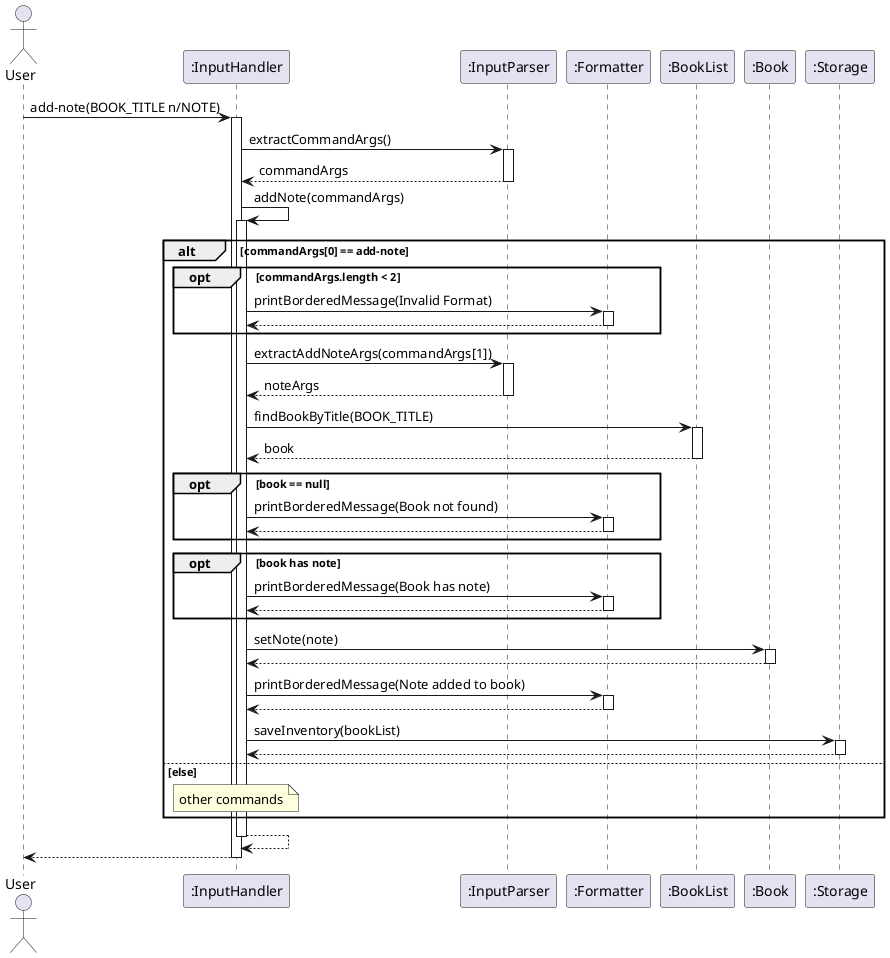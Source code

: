 @startuml
autoactivate on

actor User
participant InputHandler as ":InputHandler"
participant InputParser as ":InputParser"
participant Formatter as ":Formatter"
participant BookList as ":BookList"
participant Book as ":Book"
participant Storage as ":Storage"

User -> InputHandler : add-note(BOOK_TITLE n/NOTE)
InputHandler -> InputParser : extractCommandArgs()
return commandArgs

InputHandler -> InputHandler : addNote(commandArgs)

alt commandArgs[0] == add-note 
    opt commandArgs.length < 2 
        InputHandler -> Formatter : printBorderedMessage(Invalid Format)
        return
    end
    
   
    InputHandler -> InputParser : extractAddNoteArgs(commandArgs[1])
    return noteArgs

    InputHandler -> BookList : findBookByTitle(BOOK_TITLE)
    return book
    
    opt book == null 
        InputHandler -> Formatter : printBorderedMessage(Book not found)
        return
    end

    opt book has note
        InputHandler -> Formatter : printBorderedMessage(Book has note)
        return
    end        
    
    InputHandler -> Book : setNote(note)
    return

    InputHandler -> Formatter : printBorderedMessage(Note added to book)
    return

    InputHandler -> Storage : saveInventory(bookList)
    return

else else
note over InputHandler : other commands

end

return
return

@enduml